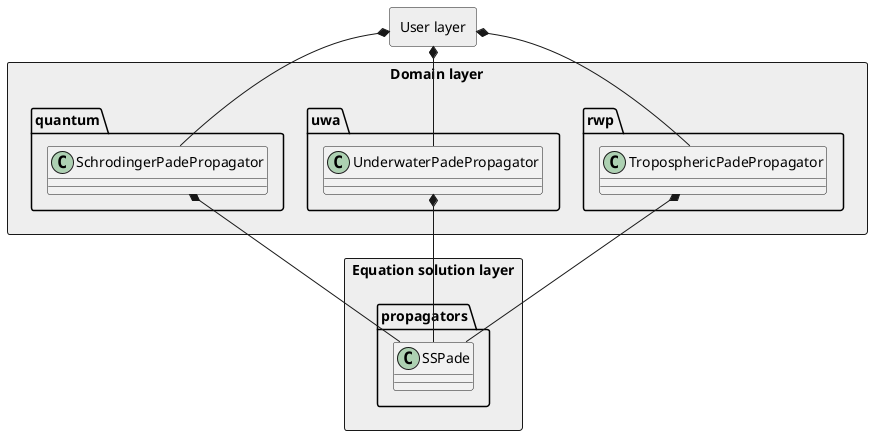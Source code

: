 @startuml

top to bottom direction

package "Equation solution layer" <<Rectangle>> #EEEEEE {
    package propagators {
        class SSPade
    }
}

package "Domain layer" <<Rectangle>> #EEEEEE {
    package rwp {
      class TroposphericPadePropagator
    }

    package uwa {
      class UnderwaterPadePropagator
    }

    package quantum {
      class SchrodingerPadePropagator
    }
}

SSPade -up-* TroposphericPadePropagator
SSPade -up-* UnderwaterPadePropagator
SSPade -up-* SchrodingerPadePropagator

package "User layer" <<Rectangle>> #EEEEEE {
    'class Experiments
    'class GUIApp
    'class Complex
}
'note left: On last defined class

TroposphericPadePropagator -up-* "User layer"
UnderwaterPadePropagator -up-* "User layer"
SchrodingerPadePropagator -up-* "User layer"

@enduml